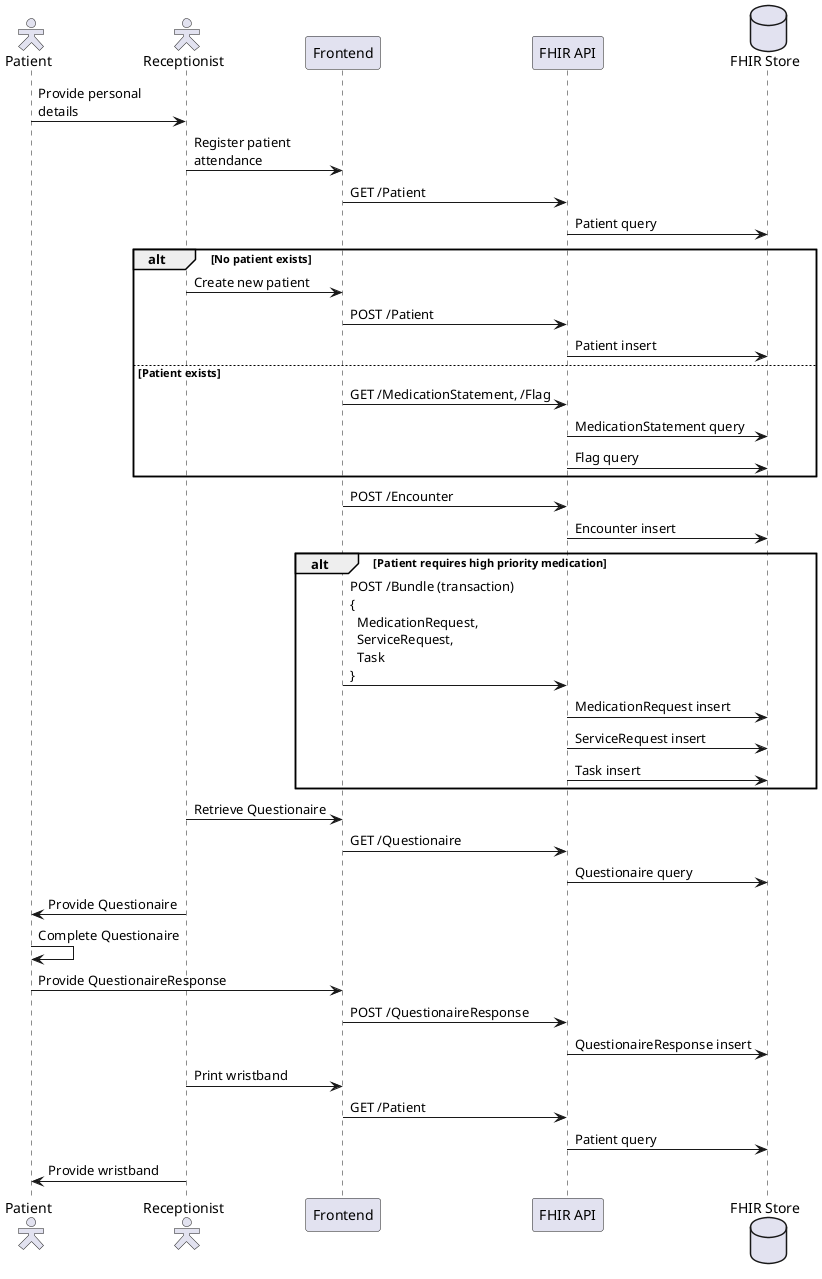 @startuml

skinparam actorStyle hollow

actor        "Patient"               as a_pat
actor        "Receptionist"          as a_rep
participant  "Frontend"              as p_app
participant  "FHIR API"              as p_api
database     "FHIR Store"            as d_fst

a_pat -> a_rep : Provide personal\ndetails

a_rep -> p_app : Register patient\nattendance

p_app -> p_api  : GET /Patient
p_api -> d_fst  : Patient query

alt No patient exists
a_rep -> p_app  : Create new patient
p_app -> p_api  : POST /Patient
p_api -> d_fst  : Patient insert
else Patient exists
p_app -> p_api  : GET /MedicationStatement, /Flag
p_api -> d_fst  : MedicationStatement query
p_api -> d_fst  : Flag query
end

p_app -> p_api  : POST /Encounter
p_api -> d_fst  : Encounter insert

alt Patient requires high priority medication
p_app -> p_api  : POST /Bundle (transaction)\n{\n  MedicationRequest,\n  ServiceRequest,\n  Task\n}
p_api -> d_fst  : MedicationRequest insert
p_api -> d_fst  : ServiceRequest insert
p_api -> d_fst  : Task insert
end

a_rep -> p_app  : Retrieve Questionaire
p_app -> p_api  : GET /Questionaire
p_api -> d_fst  : Questionaire query
a_rep -> a_pat  : Provide Questionaire
a_pat -> a_pat  : Complete Questionaire
a_pat -> p_app  : Provide QuestionaireResponse
p_app -> p_api  : POST /QuestionaireResponse
p_api -> d_fst  : QuestionaireResponse insert

a_rep -> p_app  : Print wristband
p_app -> p_api  : GET /Patient
p_api -> d_fst  : Patient query
a_rep -> a_pat  : Provide wristband

@enduml